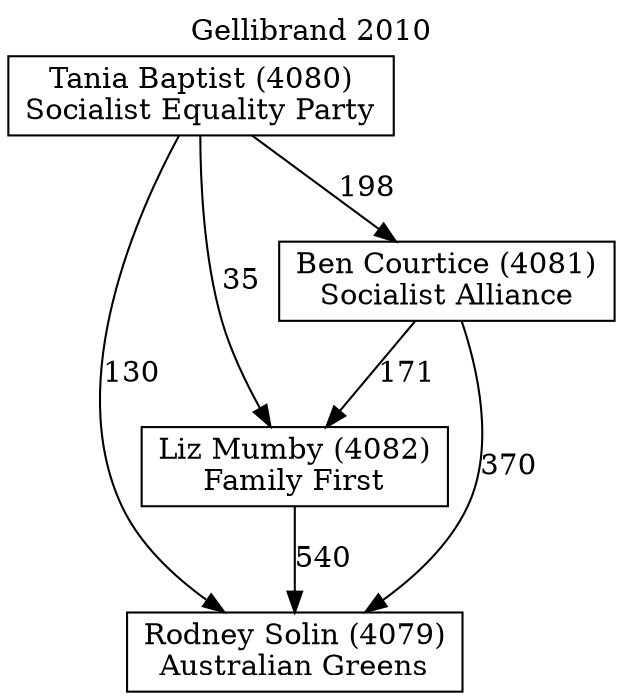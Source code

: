 // House preference flow
digraph "Rodney Solin (4079)_Gellibrand_2010" {
	graph [label="Gellibrand 2010" labelloc=t mclimit=10]
	node [shape=box]
	"Rodney Solin (4079)" [label="Rodney Solin (4079)
Australian Greens"]
	"Liz Mumby (4082)" [label="Liz Mumby (4082)
Family First"]
	"Ben Courtice (4081)" [label="Ben Courtice (4081)
Socialist Alliance"]
	"Tania Baptist (4080)" [label="Tania Baptist (4080)
Socialist Equality Party"]
	"Rodney Solin (4079)" [label="Rodney Solin (4079)
Australian Greens"]
	"Ben Courtice (4081)" [label="Ben Courtice (4081)
Socialist Alliance"]
	"Tania Baptist (4080)" [label="Tania Baptist (4080)
Socialist Equality Party"]
	"Rodney Solin (4079)" [label="Rodney Solin (4079)
Australian Greens"]
	"Tania Baptist (4080)" [label="Tania Baptist (4080)
Socialist Equality Party"]
	"Tania Baptist (4080)" [label="Tania Baptist (4080)
Socialist Equality Party"]
	"Ben Courtice (4081)" [label="Ben Courtice (4081)
Socialist Alliance"]
	"Tania Baptist (4080)" [label="Tania Baptist (4080)
Socialist Equality Party"]
	"Tania Baptist (4080)" [label="Tania Baptist (4080)
Socialist Equality Party"]
	"Liz Mumby (4082)" [label="Liz Mumby (4082)
Family First"]
	"Ben Courtice (4081)" [label="Ben Courtice (4081)
Socialist Alliance"]
	"Tania Baptist (4080)" [label="Tania Baptist (4080)
Socialist Equality Party"]
	"Liz Mumby (4082)" [label="Liz Mumby (4082)
Family First"]
	"Tania Baptist (4080)" [label="Tania Baptist (4080)
Socialist Equality Party"]
	"Tania Baptist (4080)" [label="Tania Baptist (4080)
Socialist Equality Party"]
	"Ben Courtice (4081)" [label="Ben Courtice (4081)
Socialist Alliance"]
	"Tania Baptist (4080)" [label="Tania Baptist (4080)
Socialist Equality Party"]
	"Tania Baptist (4080)" [label="Tania Baptist (4080)
Socialist Equality Party"]
	"Liz Mumby (4082)" -> "Rodney Solin (4079)" [label=540]
	"Ben Courtice (4081)" -> "Liz Mumby (4082)" [label=171]
	"Tania Baptist (4080)" -> "Ben Courtice (4081)" [label=198]
	"Ben Courtice (4081)" -> "Rodney Solin (4079)" [label=370]
	"Tania Baptist (4080)" -> "Rodney Solin (4079)" [label=130]
	"Tania Baptist (4080)" -> "Liz Mumby (4082)" [label=35]
}
